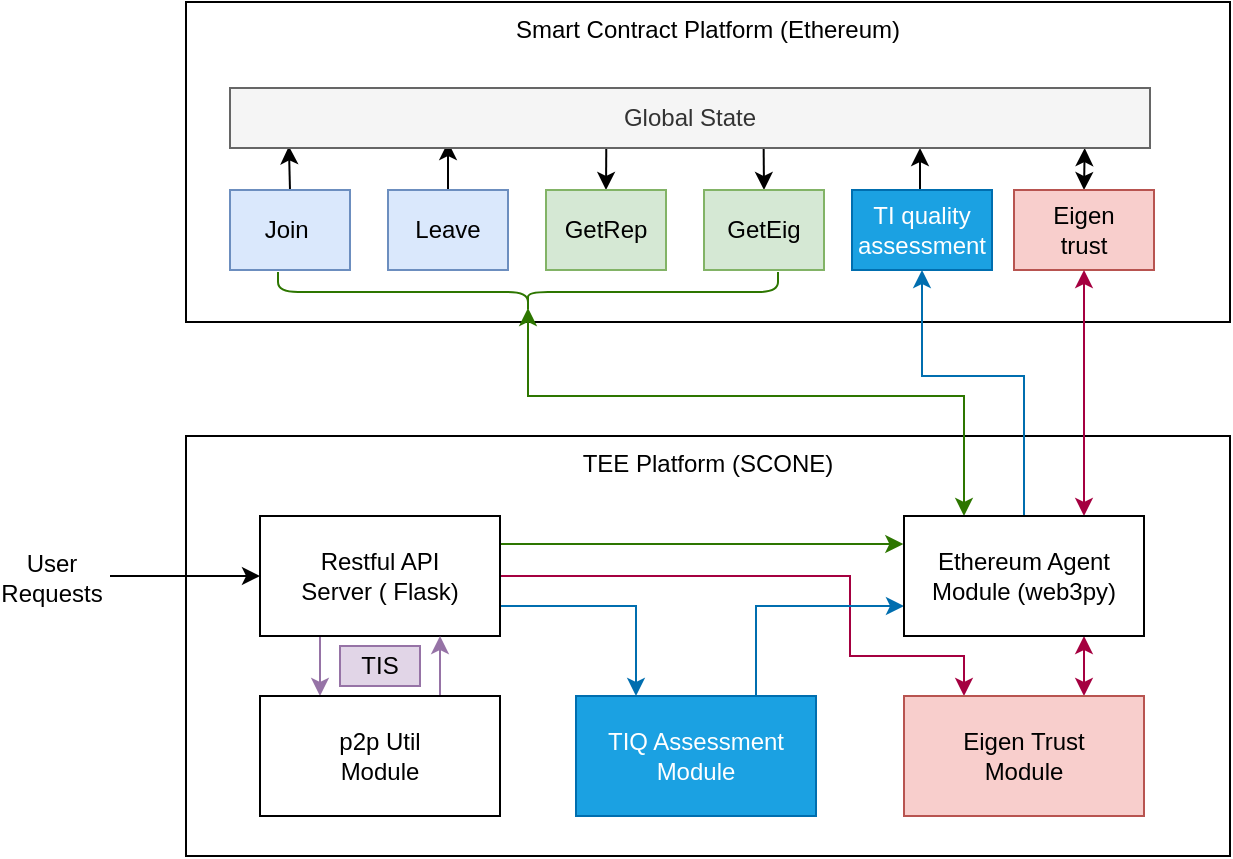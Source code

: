 <mxfile version="12.1.0" type="github" pages="1"><diagram id="51ChYxjnz7ZS5S5mbIND" name="Page-1"><mxGraphModel dx="1038" dy="540" grid="1" gridSize="10" guides="1" tooltips="1" connect="1" arrows="1" fold="1" page="1" pageScale="1" pageWidth="827" pageHeight="1169" math="0" shadow="0"><root><mxCell id="0"/><mxCell id="1" parent="0"/><mxCell id="zUysNH8oXELnEuWPDXSs-1" value="Smart Contract Platform (Ethereum)" style="rounded=0;whiteSpace=wrap;html=1;align=center;verticalAlign=top;" parent="1" vertex="1"><mxGeometry x="158" y="63" width="522" height="160" as="geometry"/></mxCell><mxCell id="zUysNH8oXELnEuWPDXSs-2" value="TEE Platform (SCONE)" style="rounded=0;whiteSpace=wrap;html=1;align=center;verticalAlign=top;" parent="1" vertex="1"><mxGeometry x="158" y="280" width="522" height="210" as="geometry"/></mxCell><mxCell id="zUysNH8oXELnEuWPDXSs-32" style="edgeStyle=orthogonalEdgeStyle;rounded=0;orthogonalLoop=1;jettySize=auto;html=1;exitX=0.5;exitY=0;exitDx=0;exitDy=0;entryX=0.064;entryY=0.972;entryDx=0;entryDy=0;entryPerimeter=0;startArrow=none;startFill=0;" parent="1" source="zUysNH8oXELnEuWPDXSs-3" target="zUysNH8oXELnEuWPDXSs-31" edge="1"><mxGeometry relative="1" as="geometry"/></mxCell><mxCell id="zUysNH8oXELnEuWPDXSs-3" value="Join&amp;nbsp;" style="rounded=0;whiteSpace=wrap;html=1;align=center;fillColor=#dae8fc;strokeColor=#6c8ebf;" parent="1" vertex="1"><mxGeometry x="180" y="157" width="60" height="40" as="geometry"/></mxCell><mxCell id="zUysNH8oXELnEuWPDXSs-34" style="edgeStyle=orthogonalEdgeStyle;rounded=0;orthogonalLoop=1;jettySize=auto;html=1;exitX=0.5;exitY=0;exitDx=0;exitDy=0;entryX=0.237;entryY=0.9;entryDx=0;entryDy=0;entryPerimeter=0;startArrow=none;startFill=0;" parent="1" source="zUysNH8oXELnEuWPDXSs-4" target="zUysNH8oXELnEuWPDXSs-31" edge="1"><mxGeometry relative="1" as="geometry"/></mxCell><mxCell id="zUysNH8oXELnEuWPDXSs-4" value="Leave" style="rounded=0;whiteSpace=wrap;html=1;align=center;fillColor=#dae8fc;strokeColor=#6c8ebf;" parent="1" vertex="1"><mxGeometry x="259" y="157" width="60" height="40" as="geometry"/></mxCell><mxCell id="zUysNH8oXELnEuWPDXSs-35" style="edgeStyle=orthogonalEdgeStyle;rounded=0;orthogonalLoop=1;jettySize=auto;html=1;exitX=0.5;exitY=0;exitDx=0;exitDy=0;entryX=0.409;entryY=1.018;entryDx=0;entryDy=0;entryPerimeter=0;startArrow=classic;startFill=1;endArrow=none;endFill=0;" parent="1" source="zUysNH8oXELnEuWPDXSs-5" target="zUysNH8oXELnEuWPDXSs-31" edge="1"><mxGeometry relative="1" as="geometry"/></mxCell><mxCell id="zUysNH8oXELnEuWPDXSs-5" value="GetRep" style="rounded=0;whiteSpace=wrap;html=1;align=center;fillColor=#d5e8d4;strokeColor=#82b366;" parent="1" vertex="1"><mxGeometry x="338" y="157" width="60" height="40" as="geometry"/></mxCell><mxCell id="zUysNH8oXELnEuWPDXSs-36" style="edgeStyle=orthogonalEdgeStyle;rounded=0;orthogonalLoop=1;jettySize=auto;html=1;exitX=0.5;exitY=0;exitDx=0;exitDy=0;entryX=0.58;entryY=0.9;entryDx=0;entryDy=0;entryPerimeter=0;startArrow=classic;startFill=1;endArrow=none;endFill=0;" parent="1" source="zUysNH8oXELnEuWPDXSs-6" target="zUysNH8oXELnEuWPDXSs-31" edge="1"><mxGeometry relative="1" as="geometry"/></mxCell><mxCell id="zUysNH8oXELnEuWPDXSs-6" value="GetEig" style="rounded=0;whiteSpace=wrap;html=1;align=center;fillColor=#d5e8d4;strokeColor=#82b366;" parent="1" vertex="1"><mxGeometry x="417" y="157" width="60" height="40" as="geometry"/></mxCell><mxCell id="zUysNH8oXELnEuWPDXSs-41" style="edgeStyle=orthogonalEdgeStyle;rounded=0;orthogonalLoop=1;jettySize=auto;html=1;exitX=0.5;exitY=0;exitDx=0;exitDy=0;entryX=0.75;entryY=1;entryDx=0;entryDy=0;startArrow=none;startFill=0;endArrow=classic;endFill=1;" parent="1" source="zUysNH8oXELnEuWPDXSs-7" target="zUysNH8oXELnEuWPDXSs-31" edge="1"><mxGeometry relative="1" as="geometry"/></mxCell><mxCell id="zUysNH8oXELnEuWPDXSs-7" value="TI quality assessment" style="rounded=0;whiteSpace=wrap;html=1;align=center;fillColor=#1ba1e2;strokeColor=#006EAF;fontColor=#ffffff;" parent="1" vertex="1"><mxGeometry x="491" y="157" width="70" height="40" as="geometry"/></mxCell><mxCell id="zUysNH8oXELnEuWPDXSs-42" style="edgeStyle=orthogonalEdgeStyle;rounded=0;orthogonalLoop=1;jettySize=auto;html=1;exitX=0.5;exitY=0;exitDx=0;exitDy=0;entryX=0.929;entryY=1.001;entryDx=0;entryDy=0;entryPerimeter=0;startArrow=classic;startFill=1;endArrow=classic;endFill=1;" parent="1" source="zUysNH8oXELnEuWPDXSs-8" target="zUysNH8oXELnEuWPDXSs-31" edge="1"><mxGeometry relative="1" as="geometry"/></mxCell><mxCell id="zUysNH8oXELnEuWPDXSs-8" value="Eigen&lt;br&gt;trust" style="rounded=0;whiteSpace=wrap;html=1;align=center;fillColor=#f8cecc;strokeColor=#b85450;" parent="1" vertex="1"><mxGeometry x="572" y="157" width="70" height="40" as="geometry"/></mxCell><mxCell id="zUysNH8oXELnEuWPDXSs-16" style="edgeStyle=orthogonalEdgeStyle;rounded=0;orthogonalLoop=1;jettySize=auto;html=1;exitX=0.25;exitY=1;exitDx=0;exitDy=0;entryX=0.25;entryY=0;entryDx=0;entryDy=0;fillColor=#e1d5e7;strokeColor=#9673a6;" parent="1" source="zUysNH8oXELnEuWPDXSs-9" target="zUysNH8oXELnEuWPDXSs-12" edge="1"><mxGeometry relative="1" as="geometry"/></mxCell><mxCell id="zUysNH8oXELnEuWPDXSs-19" style="edgeStyle=orthogonalEdgeStyle;rounded=0;orthogonalLoop=1;jettySize=auto;html=1;exitX=1;exitY=0.5;exitDx=0;exitDy=0;entryX=0;entryY=0.5;entryDx=0;entryDy=0;fillColor=#60a917;strokeColor=#2D7600;" parent="1" edge="1"><mxGeometry relative="1" as="geometry"><mxPoint x="315" y="334" as="sourcePoint"/><mxPoint x="516.667" y="334" as="targetPoint"/></mxGeometry></mxCell><mxCell id="zUysNH8oXELnEuWPDXSs-25" style="edgeStyle=orthogonalEdgeStyle;rounded=0;orthogonalLoop=1;jettySize=auto;html=1;exitX=1;exitY=0.5;exitDx=0;exitDy=0;entryX=0.25;entryY=0;entryDx=0;entryDy=0;startArrow=none;startFill=0;fillColor=#d80073;strokeColor=#A50040;" parent="1" source="zUysNH8oXELnEuWPDXSs-9" target="zUysNH8oXELnEuWPDXSs-11" edge="1"><mxGeometry relative="1" as="geometry"><Array as="points"><mxPoint x="490" y="350"/><mxPoint x="490" y="390"/><mxPoint x="547" y="390"/></Array></mxGeometry></mxCell><mxCell id="zUysNH8oXELnEuWPDXSs-28" style="edgeStyle=orthogonalEdgeStyle;rounded=0;orthogonalLoop=1;jettySize=auto;html=1;exitX=1;exitY=0.75;exitDx=0;exitDy=0;entryX=0.25;entryY=0;entryDx=0;entryDy=0;startArrow=none;startFill=0;fillColor=#1ba1e2;strokeColor=#006EAF;" parent="1" source="zUysNH8oXELnEuWPDXSs-9" target="zUysNH8oXELnEuWPDXSs-10" edge="1"><mxGeometry relative="1" as="geometry"/></mxCell><mxCell id="zUysNH8oXELnEuWPDXSs-9" value="Restful API&lt;br&gt;Server ( Flask)" style="rounded=0;whiteSpace=wrap;html=1;align=center;" parent="1" vertex="1"><mxGeometry x="195" y="320" width="120" height="60" as="geometry"/></mxCell><mxCell id="zUysNH8oXELnEuWPDXSs-29" style="edgeStyle=orthogonalEdgeStyle;rounded=0;orthogonalLoop=1;jettySize=auto;html=1;exitX=0.75;exitY=0;exitDx=0;exitDy=0;entryX=0;entryY=0.75;entryDx=0;entryDy=0;startArrow=none;startFill=0;fillColor=#1ba1e2;strokeColor=#006EAF;" parent="1" source="zUysNH8oXELnEuWPDXSs-10" target="zUysNH8oXELnEuWPDXSs-13" edge="1"><mxGeometry relative="1" as="geometry"/></mxCell><mxCell id="zUysNH8oXELnEuWPDXSs-10" value="TIQ Assessment&lt;br&gt;Module" style="rounded=0;whiteSpace=wrap;html=1;align=center;fillColor=#1ba1e2;strokeColor=#006EAF;fontColor=#ffffff;" parent="1" vertex="1"><mxGeometry x="353" y="410" width="120" height="60" as="geometry"/></mxCell><mxCell id="zUysNH8oXELnEuWPDXSs-26" style="edgeStyle=orthogonalEdgeStyle;rounded=0;orthogonalLoop=1;jettySize=auto;html=1;exitX=0.75;exitY=0;exitDx=0;exitDy=0;entryX=0.75;entryY=1;entryDx=0;entryDy=0;startArrow=classic;startFill=1;fillColor=#d80073;strokeColor=#A50040;" parent="1" source="zUysNH8oXELnEuWPDXSs-11" target="zUysNH8oXELnEuWPDXSs-13" edge="1"><mxGeometry relative="1" as="geometry"/></mxCell><mxCell id="zUysNH8oXELnEuWPDXSs-11" value="Eigen Trust&lt;br&gt;Module" style="rounded=0;whiteSpace=wrap;html=1;align=center;fillColor=#f8cecc;strokeColor=#b85450;" parent="1" vertex="1"><mxGeometry x="517" y="410" width="120" height="60" as="geometry"/></mxCell><mxCell id="zUysNH8oXELnEuWPDXSs-17" style="edgeStyle=orthogonalEdgeStyle;rounded=0;orthogonalLoop=1;jettySize=auto;html=1;exitX=0.75;exitY=0;exitDx=0;exitDy=0;entryX=0.75;entryY=1;entryDx=0;entryDy=0;fillColor=#e1d5e7;strokeColor=#9673a6;" parent="1" source="zUysNH8oXELnEuWPDXSs-12" target="zUysNH8oXELnEuWPDXSs-9" edge="1"><mxGeometry relative="1" as="geometry"/></mxCell><mxCell id="zUysNH8oXELnEuWPDXSs-12" value="p2p Util&lt;br&gt;Module" style="rounded=0;whiteSpace=wrap;html=1;align=center;" parent="1" vertex="1"><mxGeometry x="195" y="410" width="120" height="60" as="geometry"/></mxCell><mxCell id="zUysNH8oXELnEuWPDXSs-24" style="edgeStyle=orthogonalEdgeStyle;rounded=0;orthogonalLoop=1;jettySize=auto;html=1;exitX=0.25;exitY=0;exitDx=0;exitDy=0;entryX=0.1;entryY=0.5;entryDx=0;entryDy=0;entryPerimeter=0;startArrow=classic;startFill=1;fillColor=#60a917;strokeColor=#2D7600;" parent="1" source="zUysNH8oXELnEuWPDXSs-13" target="zUysNH8oXELnEuWPDXSs-23" edge="1"><mxGeometry relative="1" as="geometry"><Array as="points"><mxPoint x="547" y="260"/><mxPoint x="329" y="260"/></Array></mxGeometry></mxCell><mxCell id="zUysNH8oXELnEuWPDXSs-27" style="edgeStyle=orthogonalEdgeStyle;rounded=0;orthogonalLoop=1;jettySize=auto;html=1;exitX=0.5;exitY=0;exitDx=0;exitDy=0;entryX=0.5;entryY=1;entryDx=0;entryDy=0;startArrow=none;startFill=0;fillColor=#1ba1e2;strokeColor=#006EAF;" parent="1" source="zUysNH8oXELnEuWPDXSs-13" target="zUysNH8oXELnEuWPDXSs-7" edge="1"><mxGeometry relative="1" as="geometry"><Array as="points"><mxPoint x="577" y="250"/><mxPoint x="526" y="250"/></Array></mxGeometry></mxCell><mxCell id="zUysNH8oXELnEuWPDXSs-30" style="edgeStyle=orthogonalEdgeStyle;rounded=0;orthogonalLoop=1;jettySize=auto;html=1;exitX=0.75;exitY=0;exitDx=0;exitDy=0;entryX=0.5;entryY=1;entryDx=0;entryDy=0;startArrow=classic;startFill=1;fillColor=#d80073;strokeColor=#A50040;" parent="1" source="zUysNH8oXELnEuWPDXSs-13" target="zUysNH8oXELnEuWPDXSs-8" edge="1"><mxGeometry relative="1" as="geometry"/></mxCell><mxCell id="zUysNH8oXELnEuWPDXSs-13" value="Ethereum Agent&lt;br&gt;Module (web3py)&lt;br&gt;" style="rounded=0;whiteSpace=wrap;html=1;align=center;" parent="1" vertex="1"><mxGeometry x="517.0" y="320" width="120" height="60" as="geometry"/></mxCell><mxCell id="zUysNH8oXELnEuWPDXSs-14" value="" style="endArrow=classic;html=1;entryX=0;entryY=0.5;entryDx=0;entryDy=0;" parent="1" target="zUysNH8oXELnEuWPDXSs-9" edge="1"><mxGeometry width="50" height="50" relative="1" as="geometry"><mxPoint x="120" y="350" as="sourcePoint"/><mxPoint x="100" y="350" as="targetPoint"/></mxGeometry></mxCell><mxCell id="zUysNH8oXELnEuWPDXSs-15" value="User Requests" style="text;html=1;strokeColor=none;fillColor=none;align=center;verticalAlign=middle;whiteSpace=wrap;rounded=0;" parent="1" vertex="1"><mxGeometry x="71" y="341" width="40" height="20" as="geometry"/></mxCell><mxCell id="zUysNH8oXELnEuWPDXSs-18" value="TIS" style="text;html=1;strokeColor=#9673a6;fillColor=#e1d5e7;align=center;verticalAlign=middle;whiteSpace=wrap;rounded=0;" parent="1" vertex="1"><mxGeometry x="235" y="385" width="40" height="20" as="geometry"/></mxCell><mxCell id="zUysNH8oXELnEuWPDXSs-23" value="" style="shape=curlyBracket;whiteSpace=wrap;html=1;rounded=1;align=center;rotation=-90;fillColor=#60a917;strokeColor=#2D7600;fontColor=#ffffff;" parent="1" vertex="1"><mxGeometry x="319" y="83" width="20" height="250" as="geometry"/></mxCell><mxCell id="zUysNH8oXELnEuWPDXSs-31" value="Global State" style="rounded=0;whiteSpace=wrap;html=1;align=center;fillColor=#f5f5f5;strokeColor=#666666;fontColor=#333333;" parent="1" vertex="1"><mxGeometry x="180" y="106" width="460" height="30" as="geometry"/></mxCell></root></mxGraphModel></diagram></mxfile>